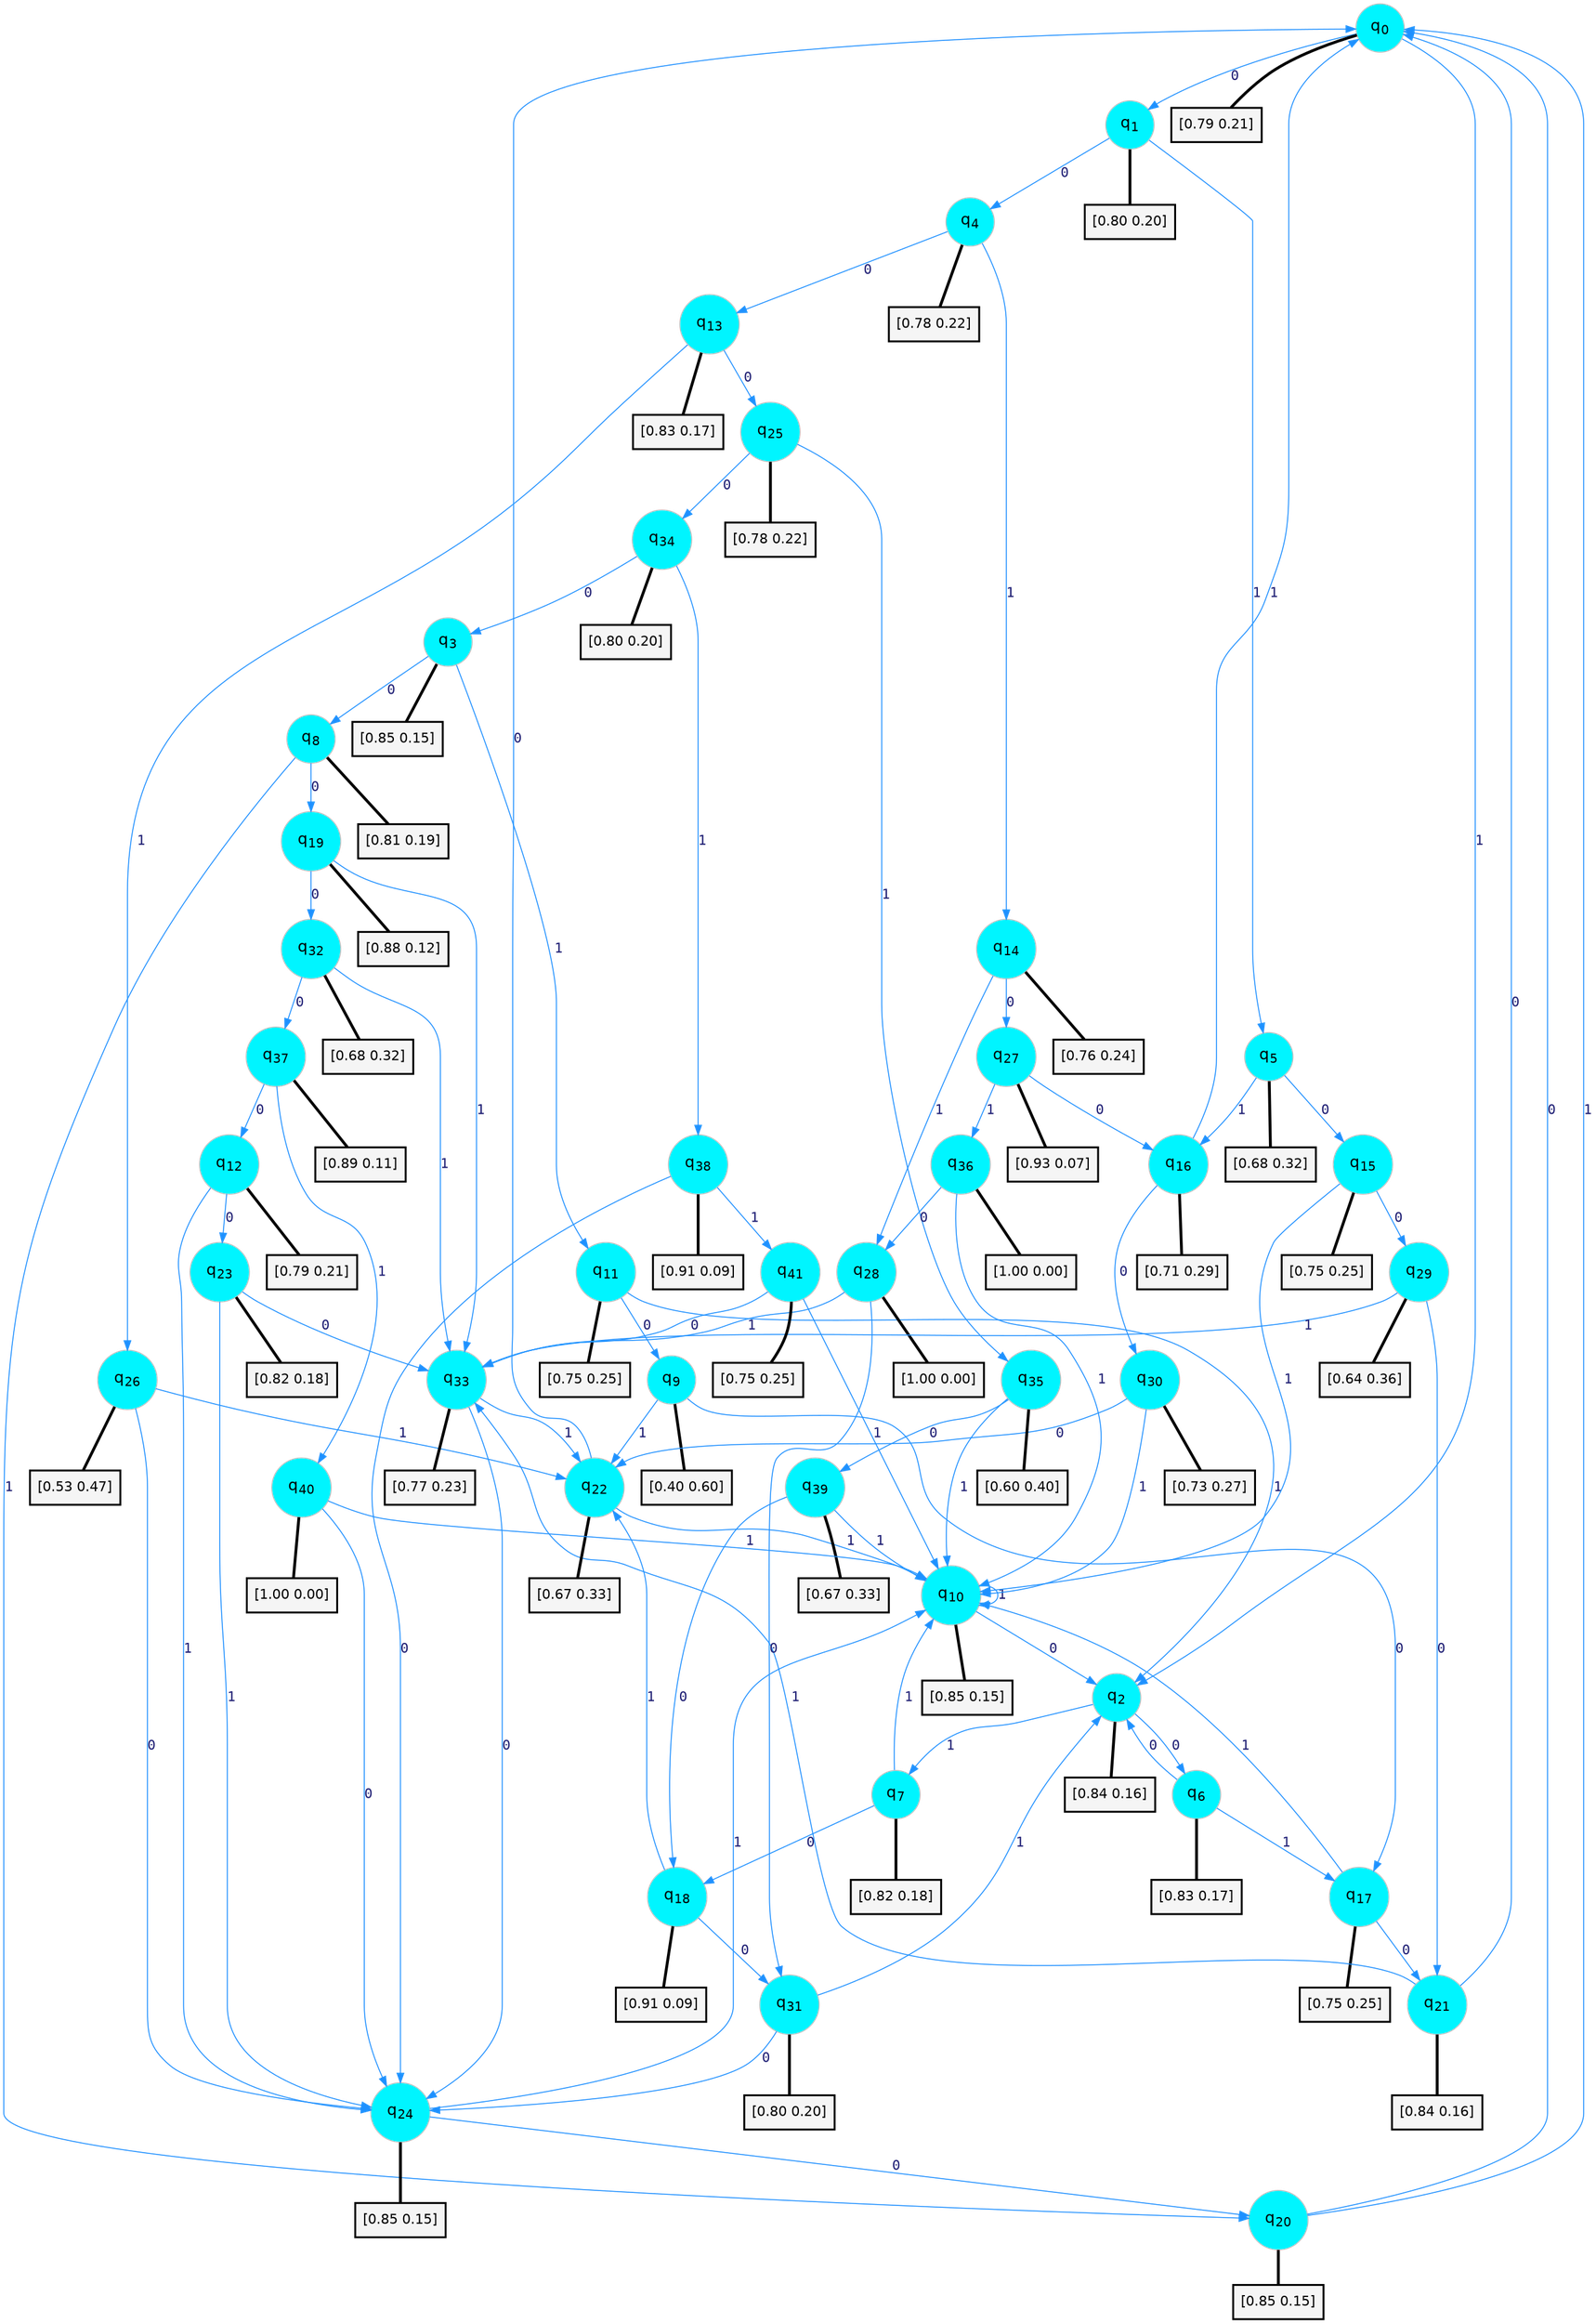 digraph G {
graph [
bgcolor=transparent, dpi=300, rankdir=TD, size="40,25"];
node [
color=gray, fillcolor=turquoise1, fontcolor=black, fontname=Helvetica, fontsize=16, fontweight=bold, shape=circle, style=filled];
edge [
arrowsize=1, color=dodgerblue1, fontcolor=midnightblue, fontname=courier, fontweight=bold, penwidth=1, style=solid, weight=20];
0[label=<q<SUB>0</SUB>>];
1[label=<q<SUB>1</SUB>>];
2[label=<q<SUB>2</SUB>>];
3[label=<q<SUB>3</SUB>>];
4[label=<q<SUB>4</SUB>>];
5[label=<q<SUB>5</SUB>>];
6[label=<q<SUB>6</SUB>>];
7[label=<q<SUB>7</SUB>>];
8[label=<q<SUB>8</SUB>>];
9[label=<q<SUB>9</SUB>>];
10[label=<q<SUB>10</SUB>>];
11[label=<q<SUB>11</SUB>>];
12[label=<q<SUB>12</SUB>>];
13[label=<q<SUB>13</SUB>>];
14[label=<q<SUB>14</SUB>>];
15[label=<q<SUB>15</SUB>>];
16[label=<q<SUB>16</SUB>>];
17[label=<q<SUB>17</SUB>>];
18[label=<q<SUB>18</SUB>>];
19[label=<q<SUB>19</SUB>>];
20[label=<q<SUB>20</SUB>>];
21[label=<q<SUB>21</SUB>>];
22[label=<q<SUB>22</SUB>>];
23[label=<q<SUB>23</SUB>>];
24[label=<q<SUB>24</SUB>>];
25[label=<q<SUB>25</SUB>>];
26[label=<q<SUB>26</SUB>>];
27[label=<q<SUB>27</SUB>>];
28[label=<q<SUB>28</SUB>>];
29[label=<q<SUB>29</SUB>>];
30[label=<q<SUB>30</SUB>>];
31[label=<q<SUB>31</SUB>>];
32[label=<q<SUB>32</SUB>>];
33[label=<q<SUB>33</SUB>>];
34[label=<q<SUB>34</SUB>>];
35[label=<q<SUB>35</SUB>>];
36[label=<q<SUB>36</SUB>>];
37[label=<q<SUB>37</SUB>>];
38[label=<q<SUB>38</SUB>>];
39[label=<q<SUB>39</SUB>>];
40[label=<q<SUB>40</SUB>>];
41[label=<q<SUB>41</SUB>>];
42[label="[0.79 0.21]", shape=box,fontcolor=black, fontname=Helvetica, fontsize=14, penwidth=2, fillcolor=whitesmoke,color=black];
43[label="[0.80 0.20]", shape=box,fontcolor=black, fontname=Helvetica, fontsize=14, penwidth=2, fillcolor=whitesmoke,color=black];
44[label="[0.84 0.16]", shape=box,fontcolor=black, fontname=Helvetica, fontsize=14, penwidth=2, fillcolor=whitesmoke,color=black];
45[label="[0.85 0.15]", shape=box,fontcolor=black, fontname=Helvetica, fontsize=14, penwidth=2, fillcolor=whitesmoke,color=black];
46[label="[0.78 0.22]", shape=box,fontcolor=black, fontname=Helvetica, fontsize=14, penwidth=2, fillcolor=whitesmoke,color=black];
47[label="[0.68 0.32]", shape=box,fontcolor=black, fontname=Helvetica, fontsize=14, penwidth=2, fillcolor=whitesmoke,color=black];
48[label="[0.83 0.17]", shape=box,fontcolor=black, fontname=Helvetica, fontsize=14, penwidth=2, fillcolor=whitesmoke,color=black];
49[label="[0.82 0.18]", shape=box,fontcolor=black, fontname=Helvetica, fontsize=14, penwidth=2, fillcolor=whitesmoke,color=black];
50[label="[0.81 0.19]", shape=box,fontcolor=black, fontname=Helvetica, fontsize=14, penwidth=2, fillcolor=whitesmoke,color=black];
51[label="[0.40 0.60]", shape=box,fontcolor=black, fontname=Helvetica, fontsize=14, penwidth=2, fillcolor=whitesmoke,color=black];
52[label="[0.85 0.15]", shape=box,fontcolor=black, fontname=Helvetica, fontsize=14, penwidth=2, fillcolor=whitesmoke,color=black];
53[label="[0.75 0.25]", shape=box,fontcolor=black, fontname=Helvetica, fontsize=14, penwidth=2, fillcolor=whitesmoke,color=black];
54[label="[0.79 0.21]", shape=box,fontcolor=black, fontname=Helvetica, fontsize=14, penwidth=2, fillcolor=whitesmoke,color=black];
55[label="[0.83 0.17]", shape=box,fontcolor=black, fontname=Helvetica, fontsize=14, penwidth=2, fillcolor=whitesmoke,color=black];
56[label="[0.76 0.24]", shape=box,fontcolor=black, fontname=Helvetica, fontsize=14, penwidth=2, fillcolor=whitesmoke,color=black];
57[label="[0.75 0.25]", shape=box,fontcolor=black, fontname=Helvetica, fontsize=14, penwidth=2, fillcolor=whitesmoke,color=black];
58[label="[0.71 0.29]", shape=box,fontcolor=black, fontname=Helvetica, fontsize=14, penwidth=2, fillcolor=whitesmoke,color=black];
59[label="[0.75 0.25]", shape=box,fontcolor=black, fontname=Helvetica, fontsize=14, penwidth=2, fillcolor=whitesmoke,color=black];
60[label="[0.91 0.09]", shape=box,fontcolor=black, fontname=Helvetica, fontsize=14, penwidth=2, fillcolor=whitesmoke,color=black];
61[label="[0.88 0.12]", shape=box,fontcolor=black, fontname=Helvetica, fontsize=14, penwidth=2, fillcolor=whitesmoke,color=black];
62[label="[0.85 0.15]", shape=box,fontcolor=black, fontname=Helvetica, fontsize=14, penwidth=2, fillcolor=whitesmoke,color=black];
63[label="[0.84 0.16]", shape=box,fontcolor=black, fontname=Helvetica, fontsize=14, penwidth=2, fillcolor=whitesmoke,color=black];
64[label="[0.67 0.33]", shape=box,fontcolor=black, fontname=Helvetica, fontsize=14, penwidth=2, fillcolor=whitesmoke,color=black];
65[label="[0.82 0.18]", shape=box,fontcolor=black, fontname=Helvetica, fontsize=14, penwidth=2, fillcolor=whitesmoke,color=black];
66[label="[0.85 0.15]", shape=box,fontcolor=black, fontname=Helvetica, fontsize=14, penwidth=2, fillcolor=whitesmoke,color=black];
67[label="[0.78 0.22]", shape=box,fontcolor=black, fontname=Helvetica, fontsize=14, penwidth=2, fillcolor=whitesmoke,color=black];
68[label="[0.53 0.47]", shape=box,fontcolor=black, fontname=Helvetica, fontsize=14, penwidth=2, fillcolor=whitesmoke,color=black];
69[label="[0.93 0.07]", shape=box,fontcolor=black, fontname=Helvetica, fontsize=14, penwidth=2, fillcolor=whitesmoke,color=black];
70[label="[1.00 0.00]", shape=box,fontcolor=black, fontname=Helvetica, fontsize=14, penwidth=2, fillcolor=whitesmoke,color=black];
71[label="[0.64 0.36]", shape=box,fontcolor=black, fontname=Helvetica, fontsize=14, penwidth=2, fillcolor=whitesmoke,color=black];
72[label="[0.73 0.27]", shape=box,fontcolor=black, fontname=Helvetica, fontsize=14, penwidth=2, fillcolor=whitesmoke,color=black];
73[label="[0.80 0.20]", shape=box,fontcolor=black, fontname=Helvetica, fontsize=14, penwidth=2, fillcolor=whitesmoke,color=black];
74[label="[0.68 0.32]", shape=box,fontcolor=black, fontname=Helvetica, fontsize=14, penwidth=2, fillcolor=whitesmoke,color=black];
75[label="[0.77 0.23]", shape=box,fontcolor=black, fontname=Helvetica, fontsize=14, penwidth=2, fillcolor=whitesmoke,color=black];
76[label="[0.80 0.20]", shape=box,fontcolor=black, fontname=Helvetica, fontsize=14, penwidth=2, fillcolor=whitesmoke,color=black];
77[label="[0.60 0.40]", shape=box,fontcolor=black, fontname=Helvetica, fontsize=14, penwidth=2, fillcolor=whitesmoke,color=black];
78[label="[1.00 0.00]", shape=box,fontcolor=black, fontname=Helvetica, fontsize=14, penwidth=2, fillcolor=whitesmoke,color=black];
79[label="[0.89 0.11]", shape=box,fontcolor=black, fontname=Helvetica, fontsize=14, penwidth=2, fillcolor=whitesmoke,color=black];
80[label="[0.91 0.09]", shape=box,fontcolor=black, fontname=Helvetica, fontsize=14, penwidth=2, fillcolor=whitesmoke,color=black];
81[label="[0.67 0.33]", shape=box,fontcolor=black, fontname=Helvetica, fontsize=14, penwidth=2, fillcolor=whitesmoke,color=black];
82[label="[1.00 0.00]", shape=box,fontcolor=black, fontname=Helvetica, fontsize=14, penwidth=2, fillcolor=whitesmoke,color=black];
83[label="[0.75 0.25]", shape=box,fontcolor=black, fontname=Helvetica, fontsize=14, penwidth=2, fillcolor=whitesmoke,color=black];
0->1 [label=0];
0->2 [label=1];
0->42 [arrowhead=none, penwidth=3,color=black];
1->4 [label=0];
1->5 [label=1];
1->43 [arrowhead=none, penwidth=3,color=black];
2->6 [label=0];
2->7 [label=1];
2->44 [arrowhead=none, penwidth=3,color=black];
3->8 [label=0];
3->11 [label=1];
3->45 [arrowhead=none, penwidth=3,color=black];
4->13 [label=0];
4->14 [label=1];
4->46 [arrowhead=none, penwidth=3,color=black];
5->15 [label=0];
5->16 [label=1];
5->47 [arrowhead=none, penwidth=3,color=black];
6->2 [label=0];
6->17 [label=1];
6->48 [arrowhead=none, penwidth=3,color=black];
7->18 [label=0];
7->10 [label=1];
7->49 [arrowhead=none, penwidth=3,color=black];
8->19 [label=0];
8->20 [label=1];
8->50 [arrowhead=none, penwidth=3,color=black];
9->17 [label=0];
9->22 [label=1];
9->51 [arrowhead=none, penwidth=3,color=black];
10->2 [label=0];
10->10 [label=1];
10->52 [arrowhead=none, penwidth=3,color=black];
11->9 [label=0];
11->2 [label=1];
11->53 [arrowhead=none, penwidth=3,color=black];
12->23 [label=0];
12->24 [label=1];
12->54 [arrowhead=none, penwidth=3,color=black];
13->25 [label=0];
13->26 [label=1];
13->55 [arrowhead=none, penwidth=3,color=black];
14->27 [label=0];
14->28 [label=1];
14->56 [arrowhead=none, penwidth=3,color=black];
15->29 [label=0];
15->10 [label=1];
15->57 [arrowhead=none, penwidth=3,color=black];
16->30 [label=0];
16->0 [label=1];
16->58 [arrowhead=none, penwidth=3,color=black];
17->21 [label=0];
17->10 [label=1];
17->59 [arrowhead=none, penwidth=3,color=black];
18->31 [label=0];
18->22 [label=1];
18->60 [arrowhead=none, penwidth=3,color=black];
19->32 [label=0];
19->33 [label=1];
19->61 [arrowhead=none, penwidth=3,color=black];
20->0 [label=0];
20->0 [label=1];
20->62 [arrowhead=none, penwidth=3,color=black];
21->0 [label=0];
21->33 [label=1];
21->63 [arrowhead=none, penwidth=3,color=black];
22->0 [label=0];
22->10 [label=1];
22->64 [arrowhead=none, penwidth=3,color=black];
23->33 [label=0];
23->24 [label=1];
23->65 [arrowhead=none, penwidth=3,color=black];
24->20 [label=0];
24->10 [label=1];
24->66 [arrowhead=none, penwidth=3,color=black];
25->34 [label=0];
25->35 [label=1];
25->67 [arrowhead=none, penwidth=3,color=black];
26->24 [label=0];
26->22 [label=1];
26->68 [arrowhead=none, penwidth=3,color=black];
27->16 [label=0];
27->36 [label=1];
27->69 [arrowhead=none, penwidth=3,color=black];
28->31 [label=0];
28->33 [label=1];
28->70 [arrowhead=none, penwidth=3,color=black];
29->21 [label=0];
29->33 [label=1];
29->71 [arrowhead=none, penwidth=3,color=black];
30->22 [label=0];
30->10 [label=1];
30->72 [arrowhead=none, penwidth=3,color=black];
31->24 [label=0];
31->2 [label=1];
31->73 [arrowhead=none, penwidth=3,color=black];
32->37 [label=0];
32->33 [label=1];
32->74 [arrowhead=none, penwidth=3,color=black];
33->24 [label=0];
33->22 [label=1];
33->75 [arrowhead=none, penwidth=3,color=black];
34->3 [label=0];
34->38 [label=1];
34->76 [arrowhead=none, penwidth=3,color=black];
35->39 [label=0];
35->10 [label=1];
35->77 [arrowhead=none, penwidth=3,color=black];
36->28 [label=0];
36->10 [label=1];
36->78 [arrowhead=none, penwidth=3,color=black];
37->12 [label=0];
37->40 [label=1];
37->79 [arrowhead=none, penwidth=3,color=black];
38->24 [label=0];
38->41 [label=1];
38->80 [arrowhead=none, penwidth=3,color=black];
39->18 [label=0];
39->10 [label=1];
39->81 [arrowhead=none, penwidth=3,color=black];
40->24 [label=0];
40->10 [label=1];
40->82 [arrowhead=none, penwidth=3,color=black];
41->33 [label=0];
41->10 [label=1];
41->83 [arrowhead=none, penwidth=3,color=black];
}
